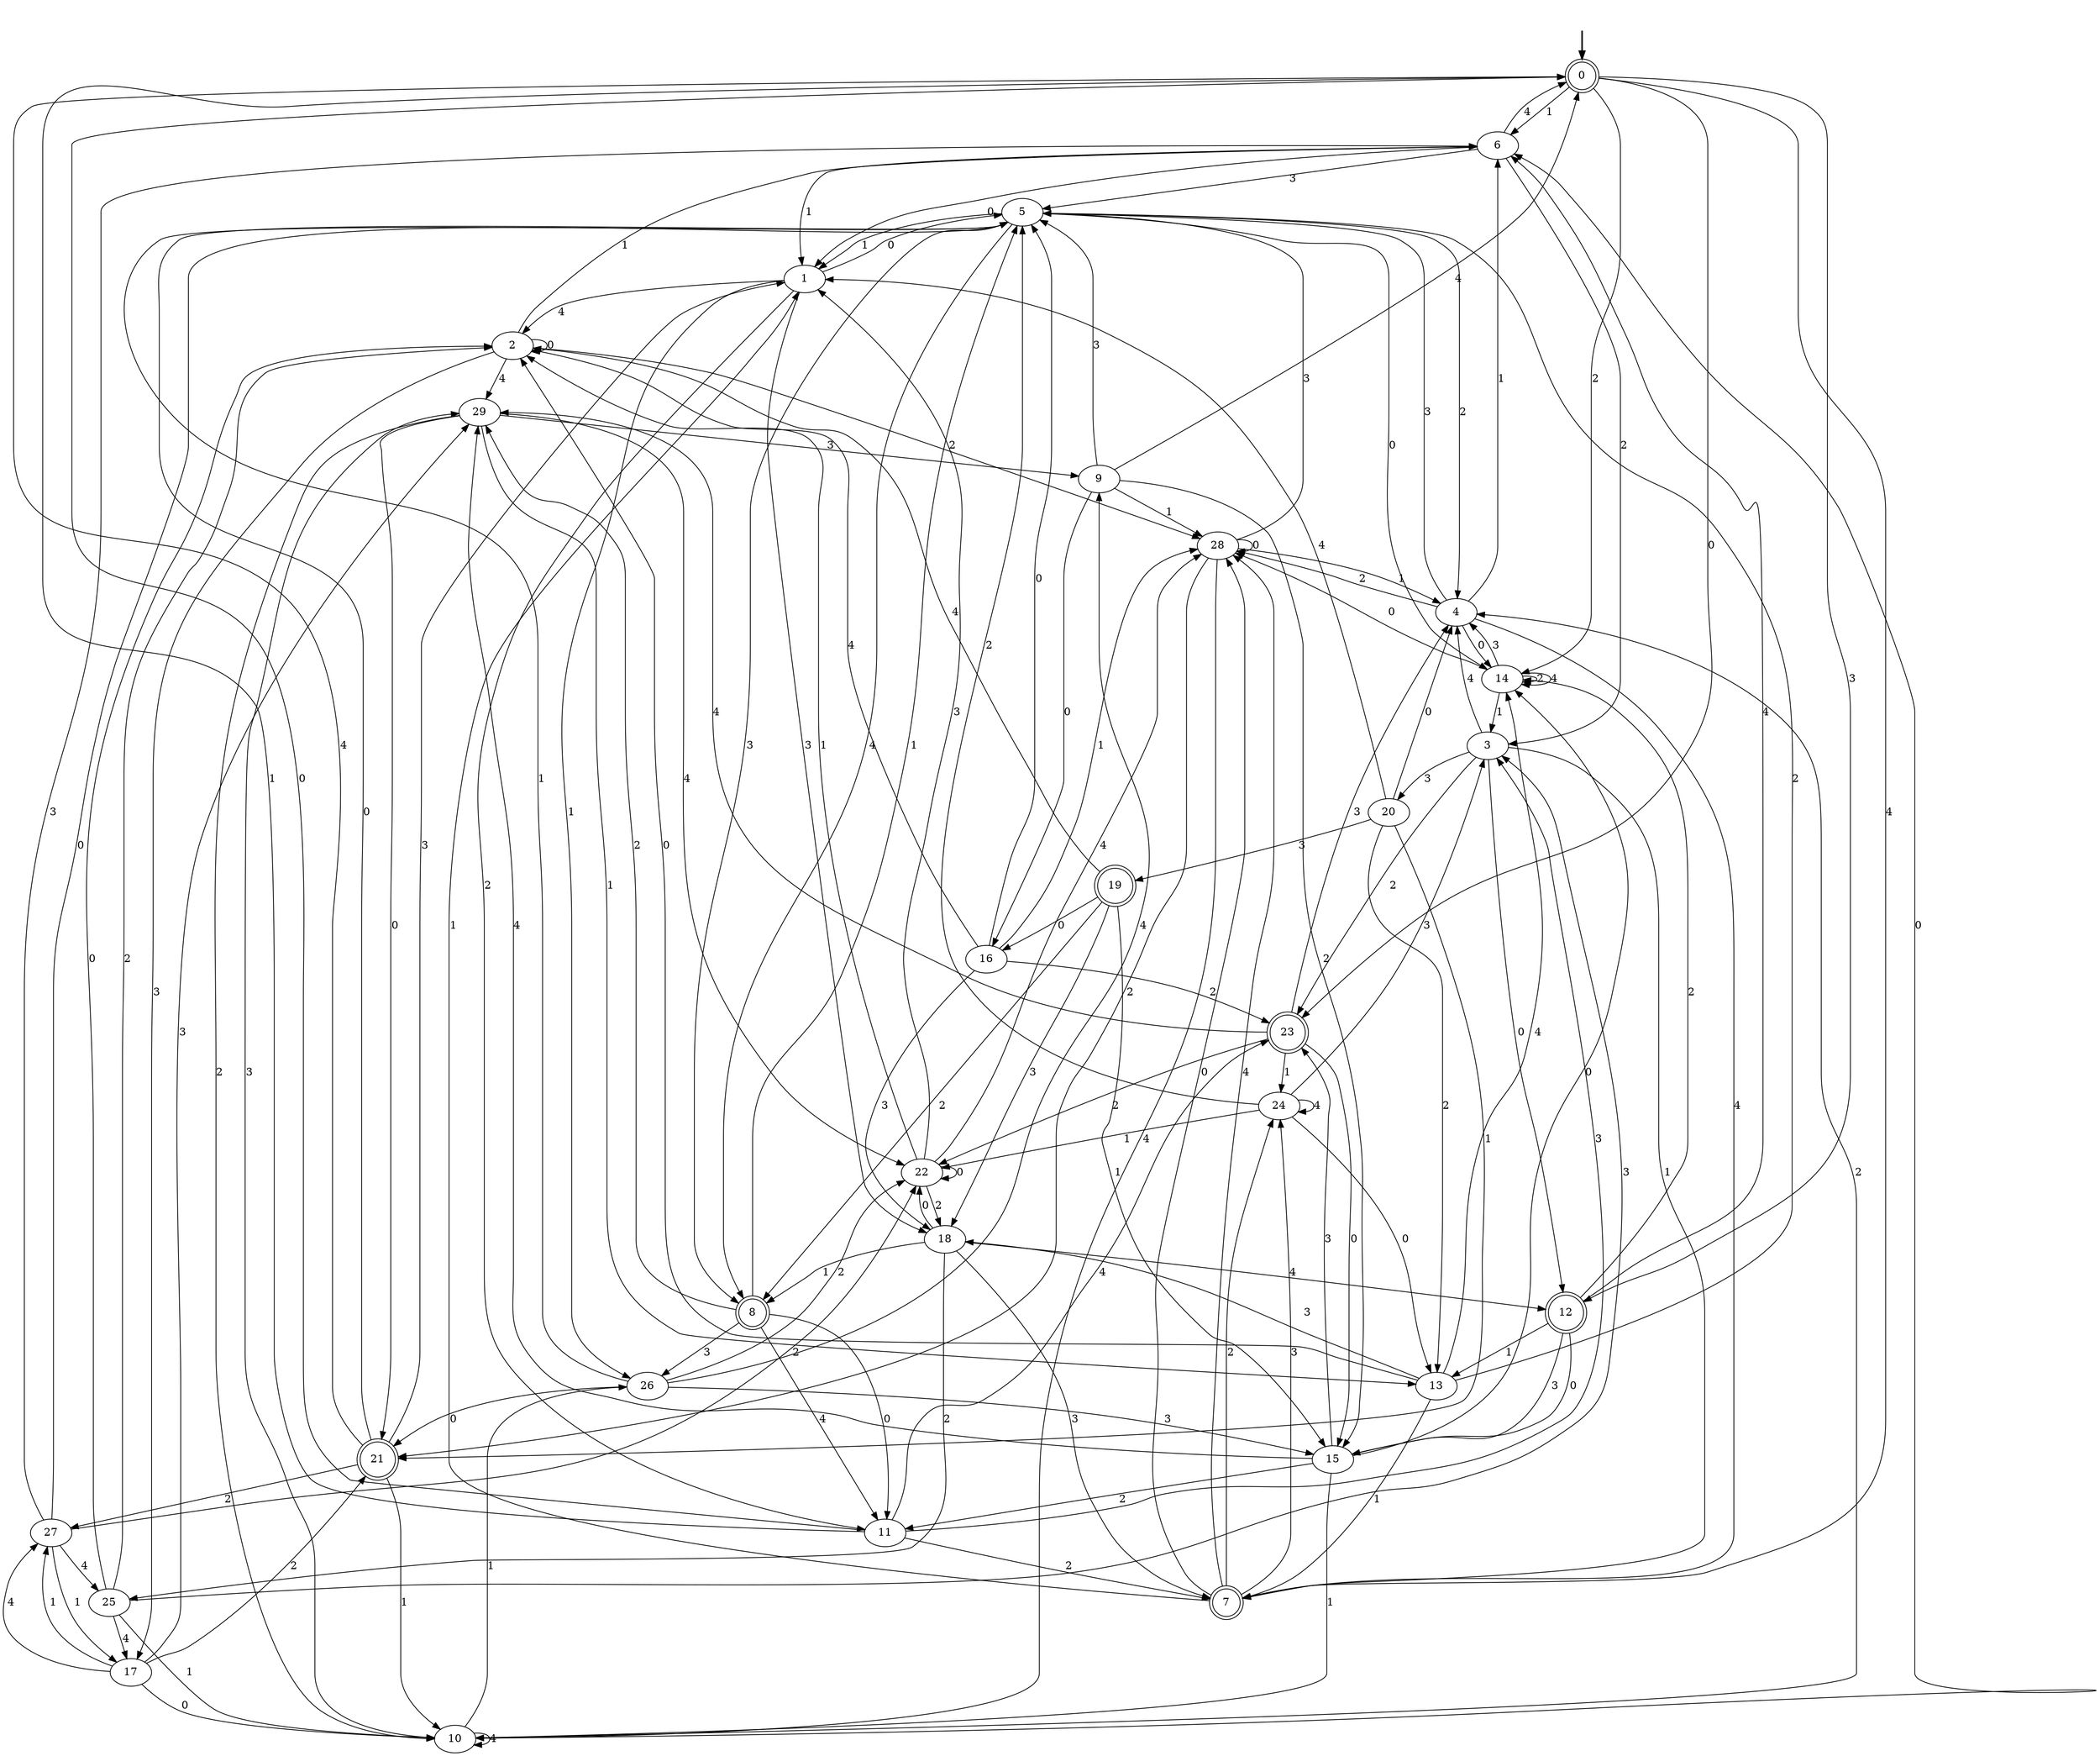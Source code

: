 digraph {
	fake [style=invisible]
	0 [root=true shape=doublecircle]
	1
	2
	3
	4
	5
	6
	7 [shape=doublecircle]
	8 [shape=doublecircle]
	9
	10
	11
	12 [shape=doublecircle]
	13
	14
	15
	16
	17
	18
	19 [shape=doublecircle]
	20
	21 [shape=doublecircle]
	22
	23 [shape=doublecircle]
	24
	25
	26
	27
	28
	29
	fake -> 0 [style=bold]
	6 -> 1 [label=1]
	27 -> 17 [label=1]
	14 -> 3 [label=1]
	23 -> 29 [label=4]
	25 -> 2 [label=2]
	27 -> 5 [label=0]
	18 -> 8 [label=1]
	19 -> 16 [label=0]
	18 -> 12 [label=4]
	11 -> 0 [label=0]
	17 -> 21 [label=2]
	26 -> 5 [label=1]
	3 -> 7 [label=1]
	22 -> 1 [label=3]
	8 -> 5 [label=1]
	24 -> 3 [label=3]
	10 -> 10 [label=4]
	16 -> 2 [label=4]
	4 -> 6 [label=1]
	7 -> 24 [label=2]
	8 -> 11 [label=0]
	9 -> 0 [label=4]
	5 -> 8 [label=3]
	22 -> 2 [label=1]
	26 -> 9 [label=4]
	15 -> 29 [label=4]
	12 -> 13 [label=1]
	28 -> 21 [label=2]
	19 -> 8 [label=2]
	3 -> 4 [label=4]
	3 -> 12 [label=0]
	25 -> 17 [label=4]
	10 -> 4 [label=2]
	9 -> 28 [label=1]
	13 -> 2 [label=0]
	17 -> 27 [label=4]
	9 -> 5 [label=3]
	6 -> 0 [label=4]
	8 -> 26 [label=3]
	27 -> 25 [label=4]
	11 -> 23 [label=4]
	3 -> 23 [label=2]
	10 -> 29 [label=3]
	16 -> 23 [label=2]
	16 -> 5 [label=0]
	17 -> 10 [label=0]
	13 -> 18 [label=3]
	11 -> 0 [label=1]
	20 -> 21 [label=1]
	16 -> 18 [label=3]
	4 -> 14 [label=0]
	22 -> 18 [label=2]
	27 -> 6 [label=3]
	13 -> 14 [label=4]
	1 -> 26 [label=1]
	6 -> 3 [label=2]
	0 -> 12 [label=3]
	25 -> 2 [label=0]
	1 -> 5 [label=0]
	12 -> 15 [label=3]
	14 -> 14 [label=2]
	23 -> 4 [label=3]
	23 -> 24 [label=1]
	24 -> 24 [label=4]
	1 -> 18 [label=3]
	29 -> 22 [label=4]
	3 -> 20 [label=3]
	27 -> 22 [label=2]
	17 -> 27 [label=1]
	22 -> 28 [label=4]
	21 -> 0 [label=4]
	5 -> 8 [label=4]
	26 -> 15 [label=3]
	4 -> 7 [label=4]
	10 -> 26 [label=1]
	18 -> 22 [label=0]
	24 -> 22 [label=1]
	25 -> 10 [label=1]
	20 -> 13 [label=2]
	8 -> 11 [label=4]
	15 -> 11 [label=2]
	14 -> 28 [label=0]
	23 -> 22 [label=2]
	7 -> 1 [label=1]
	29 -> 13 [label=1]
	15 -> 14 [label=0]
	14 -> 4 [label=3]
	29 -> 10 [label=2]
	6 -> 1 [label=0]
	6 -> 5 [label=3]
	26 -> 21 [label=0]
	19 -> 2 [label=4]
	0 -> 14 [label=2]
	10 -> 6 [label=0]
	1 -> 11 [label=2]
	7 -> 28 [label=0]
	25 -> 3 [label=3]
	21 -> 1 [label=3]
	28 -> 4 [label=1]
	2 -> 2 [label=0]
	21 -> 5 [label=0]
	7 -> 28 [label=4]
	28 -> 5 [label=3]
	2 -> 28 [label=2]
	15 -> 23 [label=3]
	1 -> 2 [label=4]
	11 -> 3 [label=3]
	13 -> 5 [label=2]
	2 -> 29 [label=4]
	28 -> 10 [label=4]
	0 -> 6 [label=1]
	2 -> 17 [label=3]
	11 -> 7 [label=2]
	29 -> 9 [label=3]
	19 -> 18 [label=3]
	9 -> 16 [label=0]
	18 -> 7 [label=3]
	20 -> 4 [label=0]
	22 -> 22 [label=0]
	12 -> 15 [label=0]
	9 -> 15 [label=2]
	24 -> 5 [label=2]
	21 -> 27 [label=2]
	12 -> 14 [label=2]
	5 -> 14 [label=0]
	13 -> 7 [label=1]
	20 -> 1 [label=4]
	12 -> 6 [label=4]
	17 -> 29 [label=3]
	5 -> 1 [label=1]
	5 -> 4 [label=2]
	15 -> 10 [label=1]
	0 -> 23 [label=0]
	20 -> 19 [label=3]
	23 -> 15 [label=0]
	4 -> 28 [label=2]
	8 -> 29 [label=2]
	4 -> 5 [label=3]
	19 -> 15 [label=1]
	16 -> 28 [label=1]
	18 -> 25 [label=2]
	29 -> 21 [label=0]
	26 -> 22 [label=2]
	28 -> 28 [label=0]
	24 -> 13 [label=0]
	0 -> 7 [label=4]
	14 -> 14 [label=4]
	21 -> 10 [label=1]
	2 -> 6 [label=1]
	7 -> 24 [label=3]
}
